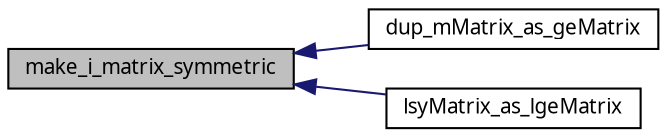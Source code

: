 digraph G
{
  edge [fontname="FreeSans.ttf",fontsize=10,labelfontname="FreeSans.ttf",labelfontsize=10];
  node [fontname="FreeSans.ttf",fontsize=10,shape=record];
  rankdir=LR;
  Node1 [label="make_i_matrix_symmetric",height=0.2,width=0.4,color="black", fillcolor="grey75", style="filled" fontcolor="black"];
  Node1 -> Node2 [dir=back,color="midnightblue",fontsize=10,style="solid",fontname="FreeSans.ttf"];
  Node2 [label="dup_mMatrix_as_geMatrix",height=0.2,width=0.4,color="black", fillcolor="white", style="filled",URL="$Mutils_8h.html#23764b1c8334e40406598a0446cc8bc5"];
  Node1 -> Node3 [dir=back,color="midnightblue",fontsize=10,style="solid",fontname="FreeSans.ttf"];
  Node3 [label="lsyMatrix_as_lgeMatrix",height=0.2,width=0.4,color="black", fillcolor="white", style="filled",URL="$ldense_8h.html#0dc07e735b6fe4687f207bb06e950b70"];
}
